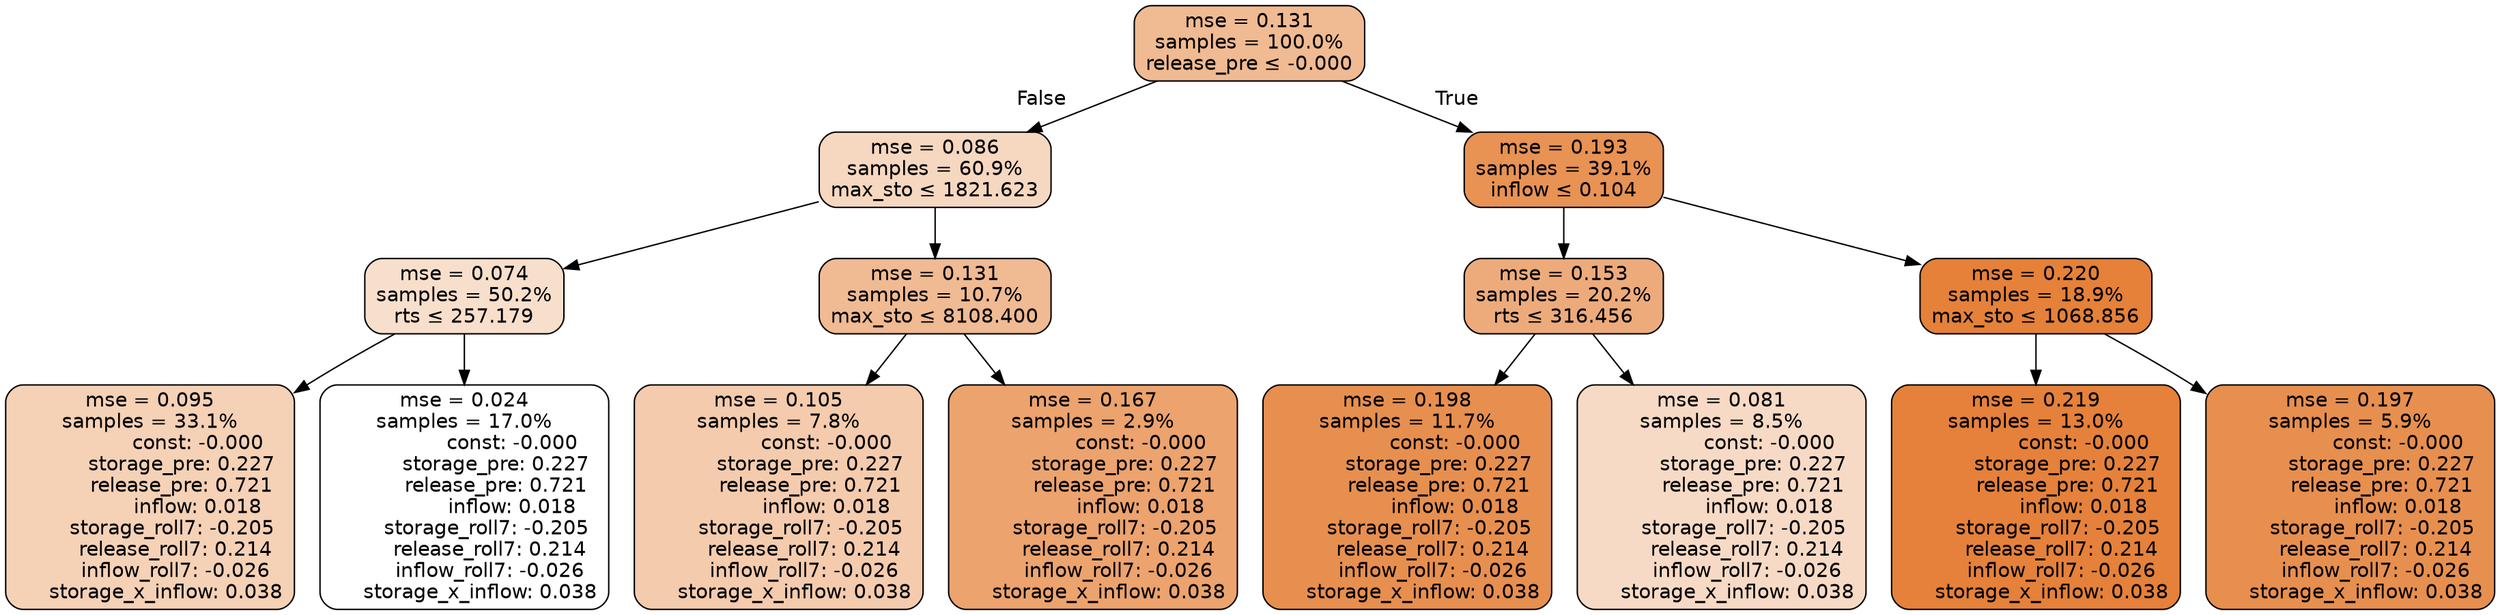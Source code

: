 digraph tree {
node [shape=rectangle, style="filled, rounded", color="black", fontname=helvetica] ;
edge [fontname=helvetica] ;
	"0" [label="mse = 0.131
samples = 100.0%
release_pre &le; -0.000", fillcolor="#f0ba92"]
	"1" [label="mse = 0.086
samples = 60.9%
max_sto &le; 1821.623", fillcolor="#f6d7c0"]
	"2" [label="mse = 0.074
samples = 50.2%
rts &le; 257.179", fillcolor="#f8dfcc"]
	"3" [label="mse = 0.095
samples = 33.1%
               const: -0.000
          storage_pre: 0.227
          release_pre: 0.721
               inflow: 0.018
       storage_roll7: -0.205
        release_roll7: 0.214
        inflow_roll7: -0.026
     storage_x_inflow: 0.038", fillcolor="#f5d1b6"]
	"4" [label="mse = 0.024
samples = 17.0%
               const: -0.000
          storage_pre: 0.227
          release_pre: 0.721
               inflow: 0.018
       storage_roll7: -0.205
        release_roll7: 0.214
        inflow_roll7: -0.026
     storage_x_inflow: 0.038", fillcolor="#ffffff"]
	"5" [label="mse = 0.131
samples = 10.7%
max_sto &le; 8108.400", fillcolor="#f0ba93"]
	"6" [label="mse = 0.105
samples = 7.8%
               const: -0.000
          storage_pre: 0.227
          release_pre: 0.721
               inflow: 0.018
       storage_roll7: -0.205
        release_roll7: 0.214
        inflow_roll7: -0.026
     storage_x_inflow: 0.038", fillcolor="#f4cbad"]
	"7" [label="mse = 0.167
samples = 2.9%
               const: -0.000
          storage_pre: 0.227
          release_pre: 0.721
               inflow: 0.018
       storage_roll7: -0.205
        release_roll7: 0.214
        inflow_roll7: -0.026
     storage_x_inflow: 0.038", fillcolor="#eca36e"]
	"8" [label="mse = 0.193
samples = 39.1%
inflow &le; 0.104", fillcolor="#e89254"]
	"9" [label="mse = 0.153
samples = 20.2%
rts &le; 316.456", fillcolor="#edab7c"]
	"10" [label="mse = 0.198
samples = 11.7%
               const: -0.000
          storage_pre: 0.227
          release_pre: 0.721
               inflow: 0.018
       storage_roll7: -0.205
        release_roll7: 0.214
        inflow_roll7: -0.026
     storage_x_inflow: 0.038", fillcolor="#e78f4f"]
	"11" [label="mse = 0.081
samples = 8.5%
               const: -0.000
          storage_pre: 0.227
          release_pre: 0.721
               inflow: 0.018
       storage_roll7: -0.205
        release_roll7: 0.214
        inflow_roll7: -0.026
     storage_x_inflow: 0.038", fillcolor="#f7dac5"]
	"12" [label="mse = 0.220
samples = 18.9%
max_sto &le; 1068.856", fillcolor="#e58139"]
	"13" [label="mse = 0.219
samples = 13.0%
               const: -0.000
          storage_pre: 0.227
          release_pre: 0.721
               inflow: 0.018
       storage_roll7: -0.205
        release_roll7: 0.214
        inflow_roll7: -0.026
     storage_x_inflow: 0.038", fillcolor="#e5813a"]
	"14" [label="mse = 0.197
samples = 5.9%
               const: -0.000
          storage_pre: 0.227
          release_pre: 0.721
               inflow: 0.018
       storage_roll7: -0.205
        release_roll7: 0.214
        inflow_roll7: -0.026
     storage_x_inflow: 0.038", fillcolor="#e78f4f"]

	"0" -> "1" [labeldistance=2.5, labelangle=45, headlabel="False"]
	"1" -> "2"
	"2" -> "3"
	"2" -> "4"
	"1" -> "5"
	"5" -> "6"
	"5" -> "7"
	"0" -> "8" [labeldistance=2.5, labelangle=-45, headlabel="True"]
	"8" -> "9"
	"9" -> "10"
	"9" -> "11"
	"8" -> "12"
	"12" -> "13"
	"12" -> "14"
}